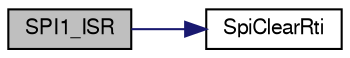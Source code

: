 digraph "SPI1_ISR"
{
  edge [fontname="FreeSans",fontsize="10",labelfontname="FreeSans",labelfontsize="10"];
  node [fontname="FreeSans",fontsize="10",shape=record];
  rankdir="LR";
  Node1 [label="SPI1_ISR",height=0.2,width=0.4,color="black", fillcolor="grey75", style="filled", fontcolor="black"];
  Node1 -> Node2 [color="midnightblue",fontsize="10",style="solid",fontname="FreeSans"];
  Node2 [label="SpiClearRti",height=0.2,width=0.4,color="black", fillcolor="white", style="filled",URL="$lpc21_2mcu__periph_2spi__arch_8c.html#a4c328147d259ed459aa71ba246bbf1cf"];
}
